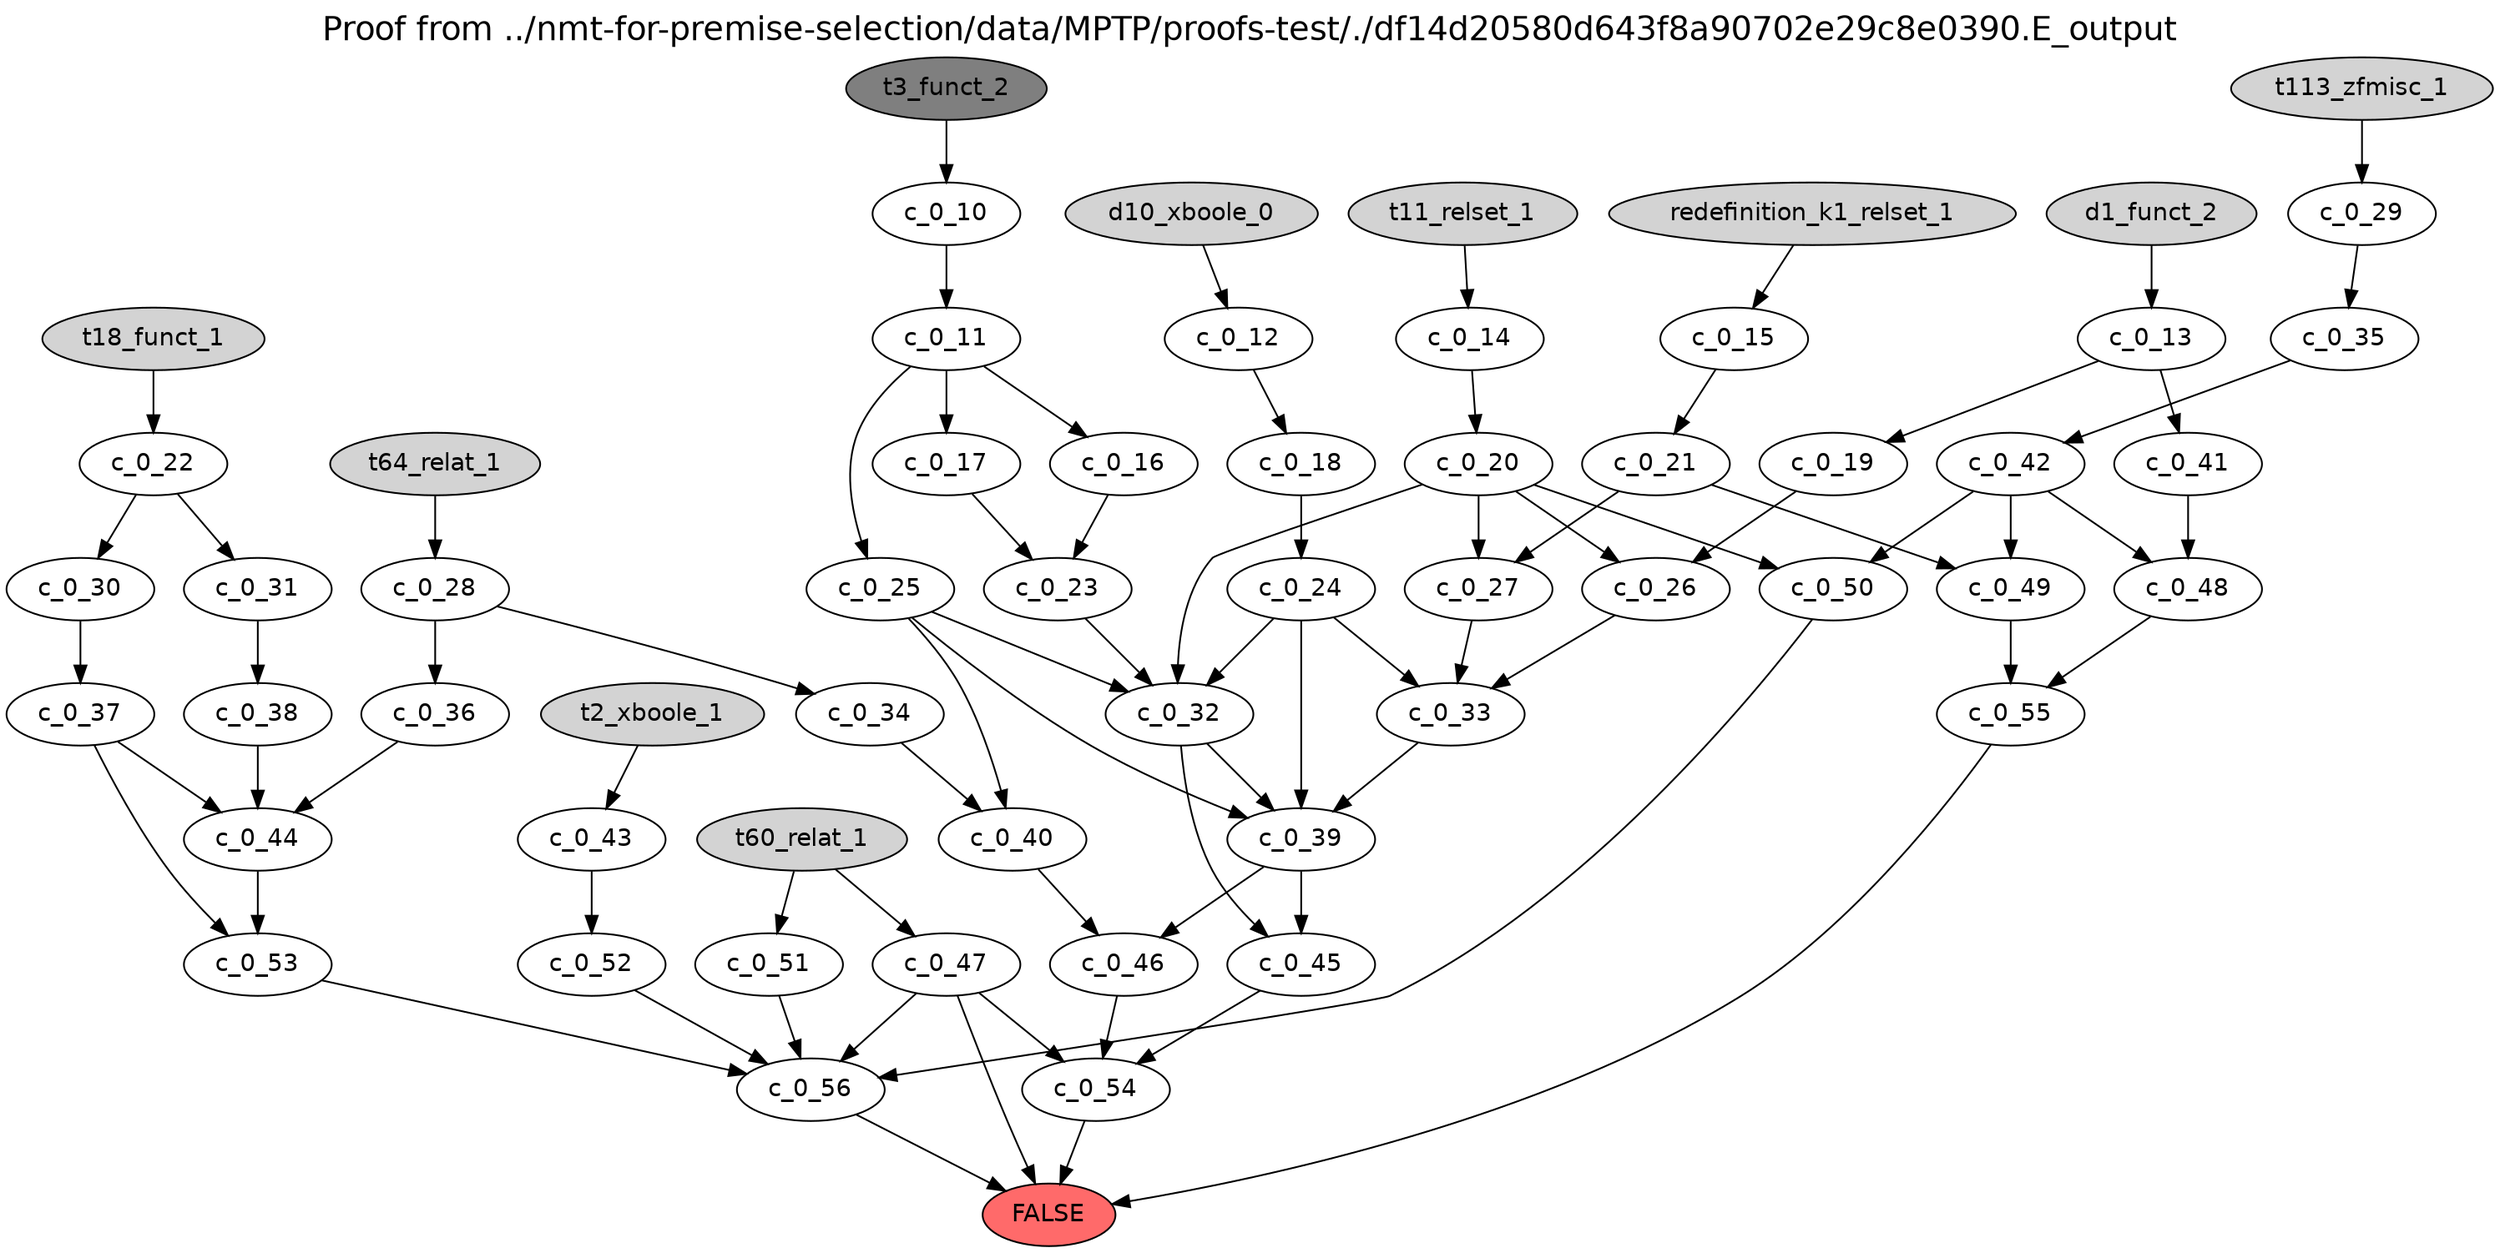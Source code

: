 digraph {
label="Proof from ../nmt-for-premise-selection/data/MPTP/proofs-test/./df14d20580d643f8a90702e29c8e0390.E_output"
labelloc="t"
graph [fontname = "helvetica", fontsize=19]
node [fontname = "helvetica"]
edge [fontname = "helvetica"]
FALSE [style=filled fillcolor=indianred1]
t11_relset_1 [style=filled]
d10_xboole_0 [style=filled]
t64_relat_1 [style=filled]
t60_relat_1 [style=filled]
d1_funct_2 [style=filled]
t18_funct_1 [style=filled]
redefinition_k1_relset_1 [style=filled]
t113_zfmisc_1 [style=filled]
t2_xboole_1 [style=filled]
t3_funct_2 [style=filled fillcolor=grey50]
"c_0_36" -> "c_0_44"
"c_0_13" -> "c_0_19"
"c_0_11" -> "c_0_25"
"c_0_22" -> "c_0_31"
"c_0_39" -> "c_0_45"
"c_0_40" -> "c_0_46"
"c_0_23" -> "c_0_32"
"c_0_20" -> "c_0_26"
"c_0_28" -> "c_0_34"
"c_0_56" -> "FALSE"
"c_0_20" -> "c_0_27"
"c_0_13" -> "c_0_41"
"c_0_49" -> "c_0_55"
"c_0_32" -> "c_0_45"
"c_0_21" -> "c_0_49"
"c_0_26" -> "c_0_33"
"c_0_25" -> "c_0_32"
"c_0_37" -> "c_0_44"
"c_0_47" -> "FALSE"
"t18_funct_1" -> "c_0_22"
"t60_relat_1" -> "c_0_51"
"c_0_24" -> "c_0_32"
"c_0_47" -> "c_0_54"
"c_0_47" -> "c_0_56"
"c_0_32" -> "c_0_39"
"c_0_22" -> "c_0_30"
"c_0_21" -> "c_0_27"
"c_0_15" -> "c_0_21"
"c_0_25" -> "c_0_39"
"redefinition_k1_relset_1" -> "c_0_15"
"c_0_43" -> "c_0_52"
"c_0_42" -> "c_0_48"
"c_0_30" -> "c_0_37"
"c_0_18" -> "c_0_24"
"d10_xboole_0" -> "c_0_12"
"c_0_10" -> "c_0_11"
"c_0_17" -> "c_0_23"
"c_0_35" -> "c_0_42"
"c_0_44" -> "c_0_53"
"c_0_27" -> "c_0_33"
"c_0_37" -> "c_0_53"
"c_0_45" -> "c_0_54"
"c_0_16" -> "c_0_23"
"t3_funct_2" -> "c_0_10"
"t11_relset_1" -> "c_0_14"
"c_0_39" -> "c_0_46"
"c_0_50" -> "c_0_56"
"c_0_20" -> "c_0_32"
"c_0_31" -> "c_0_38"
"c_0_12" -> "c_0_18"
"c_0_42" -> "c_0_50"
"c_0_46" -> "c_0_54"
"c_0_52" -> "c_0_56"
"c_0_28" -> "c_0_36"
"t113_zfmisc_1" -> "c_0_29"
"c_0_38" -> "c_0_44"
"c_0_24" -> "c_0_33"
"c_0_24" -> "c_0_39"
"c_0_33" -> "c_0_39"
"c_0_29" -> "c_0_35"
"c_0_20" -> "c_0_50"
"c_0_54" -> "FALSE"
"c_0_53" -> "c_0_56"
"t60_relat_1" -> "c_0_47"
"c_0_41" -> "c_0_48"
"c_0_11" -> "c_0_16"
"c_0_55" -> "FALSE"
"c_0_34" -> "c_0_40"
"c_0_14" -> "c_0_20"
"c_0_48" -> "c_0_55"
"c_0_11" -> "c_0_17"
"t2_xboole_1" -> "c_0_43"
"c_0_51" -> "c_0_56"
"c_0_25" -> "c_0_40"
"t64_relat_1" -> "c_0_28"
"c_0_19" -> "c_0_26"
"d1_funct_2" -> "c_0_13"
"c_0_42" -> "c_0_49"
}

